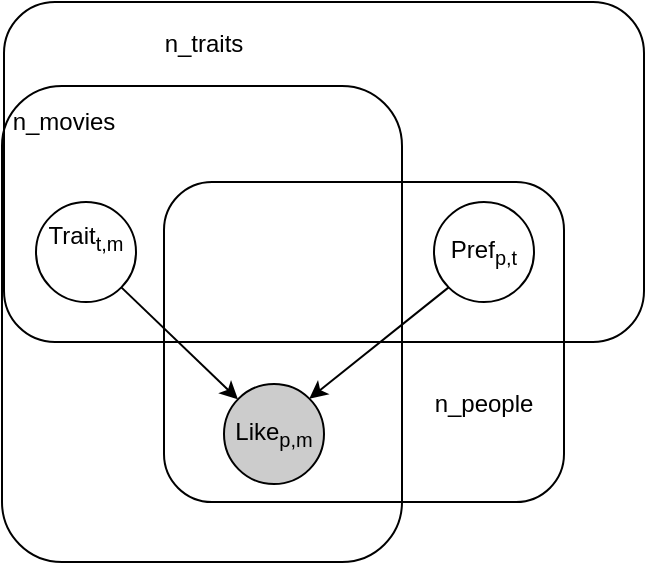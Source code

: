 <mxfile version="10.6.6" type="device"><diagram id="HjzVzeUPs3mtkUkD1XRD" name="Page-1"><mxGraphModel dx="664" dy="429" grid="1" gridSize="10" guides="1" tooltips="1" connect="1" arrows="1" fold="1" page="1" pageScale="1" pageWidth="827" pageHeight="1169" math="0" shadow="0"><root><mxCell id="0"/><mxCell id="1" parent="0"/><mxCell id="EPEKqE-Pirdnj5t0IP7e-1" value="" style="rounded=1;whiteSpace=wrap;html=1;fillColor=none;" vertex="1" parent="1"><mxGeometry x="200" y="40" width="320" height="170" as="geometry"/></mxCell><mxCell id="EPEKqE-Pirdnj5t0IP7e-15" value="" style="rounded=1;whiteSpace=wrap;html=1;fillColor=none;" vertex="1" parent="1"><mxGeometry x="199" y="82" width="200" height="238" as="geometry"/></mxCell><mxCell id="EPEKqE-Pirdnj5t0IP7e-14" value="" style="rounded=1;whiteSpace=wrap;html=1;fillColor=none;" vertex="1" parent="1"><mxGeometry x="280" y="130" width="200" height="160" as="geometry"/></mxCell><mxCell id="EPEKqE-Pirdnj5t0IP7e-4" value="n_traits" style="text;html=1;strokeColor=none;fillColor=none;align=center;verticalAlign=middle;whiteSpace=wrap;rounded=0;" vertex="1" parent="1"><mxGeometry x="280" y="51" width="40" height="20" as="geometry"/></mxCell><mxCell id="EPEKqE-Pirdnj5t0IP7e-5" value="Like&lt;sub&gt;p,m&lt;/sub&gt;" style="ellipse;whiteSpace=wrap;html=1;aspect=fixed;fillColor=#CCCCCC;" vertex="1" parent="1"><mxGeometry x="310" y="231" width="50" height="50" as="geometry"/></mxCell><mxCell id="EPEKqE-Pirdnj5t0IP7e-10" style="rounded=0;orthogonalLoop=1;jettySize=auto;html=1;exitX=1;exitY=1;exitDx=0;exitDy=0;" edge="1" parent="1" source="EPEKqE-Pirdnj5t0IP7e-9" target="EPEKqE-Pirdnj5t0IP7e-5"><mxGeometry relative="1" as="geometry"/></mxCell><mxCell id="EPEKqE-Pirdnj5t0IP7e-9" value="&lt;div&gt;Trait&lt;sub&gt;t,m&lt;/sub&gt;&lt;/div&gt;&lt;div&gt;&lt;br&gt;&lt;/div&gt;" style="ellipse;whiteSpace=wrap;html=1;aspect=fixed;" vertex="1" parent="1"><mxGeometry x="216" y="140" width="50" height="50" as="geometry"/></mxCell><mxCell id="EPEKqE-Pirdnj5t0IP7e-12" style="rounded=0;orthogonalLoop=1;jettySize=auto;html=1;exitX=0;exitY=1;exitDx=0;exitDy=0;entryX=1;entryY=0;entryDx=0;entryDy=0;" edge="1" parent="1" source="EPEKqE-Pirdnj5t0IP7e-11" target="EPEKqE-Pirdnj5t0IP7e-5"><mxGeometry relative="1" as="geometry"/></mxCell><mxCell id="EPEKqE-Pirdnj5t0IP7e-11" value="Pref&lt;sub&gt;p,t&lt;/sub&gt;" style="ellipse;whiteSpace=wrap;html=1;aspect=fixed;" vertex="1" parent="1"><mxGeometry x="415" y="140" width="50" height="50" as="geometry"/></mxCell><mxCell id="EPEKqE-Pirdnj5t0IP7e-16" value="n_movies" style="text;html=1;strokeColor=none;fillColor=none;align=center;verticalAlign=middle;whiteSpace=wrap;rounded=0;" vertex="1" parent="1"><mxGeometry x="210" y="90" width="40" height="20" as="geometry"/></mxCell><mxCell id="EPEKqE-Pirdnj5t0IP7e-19" value="&lt;div&gt;n_people&lt;/div&gt;" style="text;html=1;strokeColor=none;fillColor=none;align=center;verticalAlign=middle;whiteSpace=wrap;rounded=0;" vertex="1" parent="1"><mxGeometry x="420" y="231" width="40" height="20" as="geometry"/></mxCell></root></mxGraphModel></diagram></mxfile>